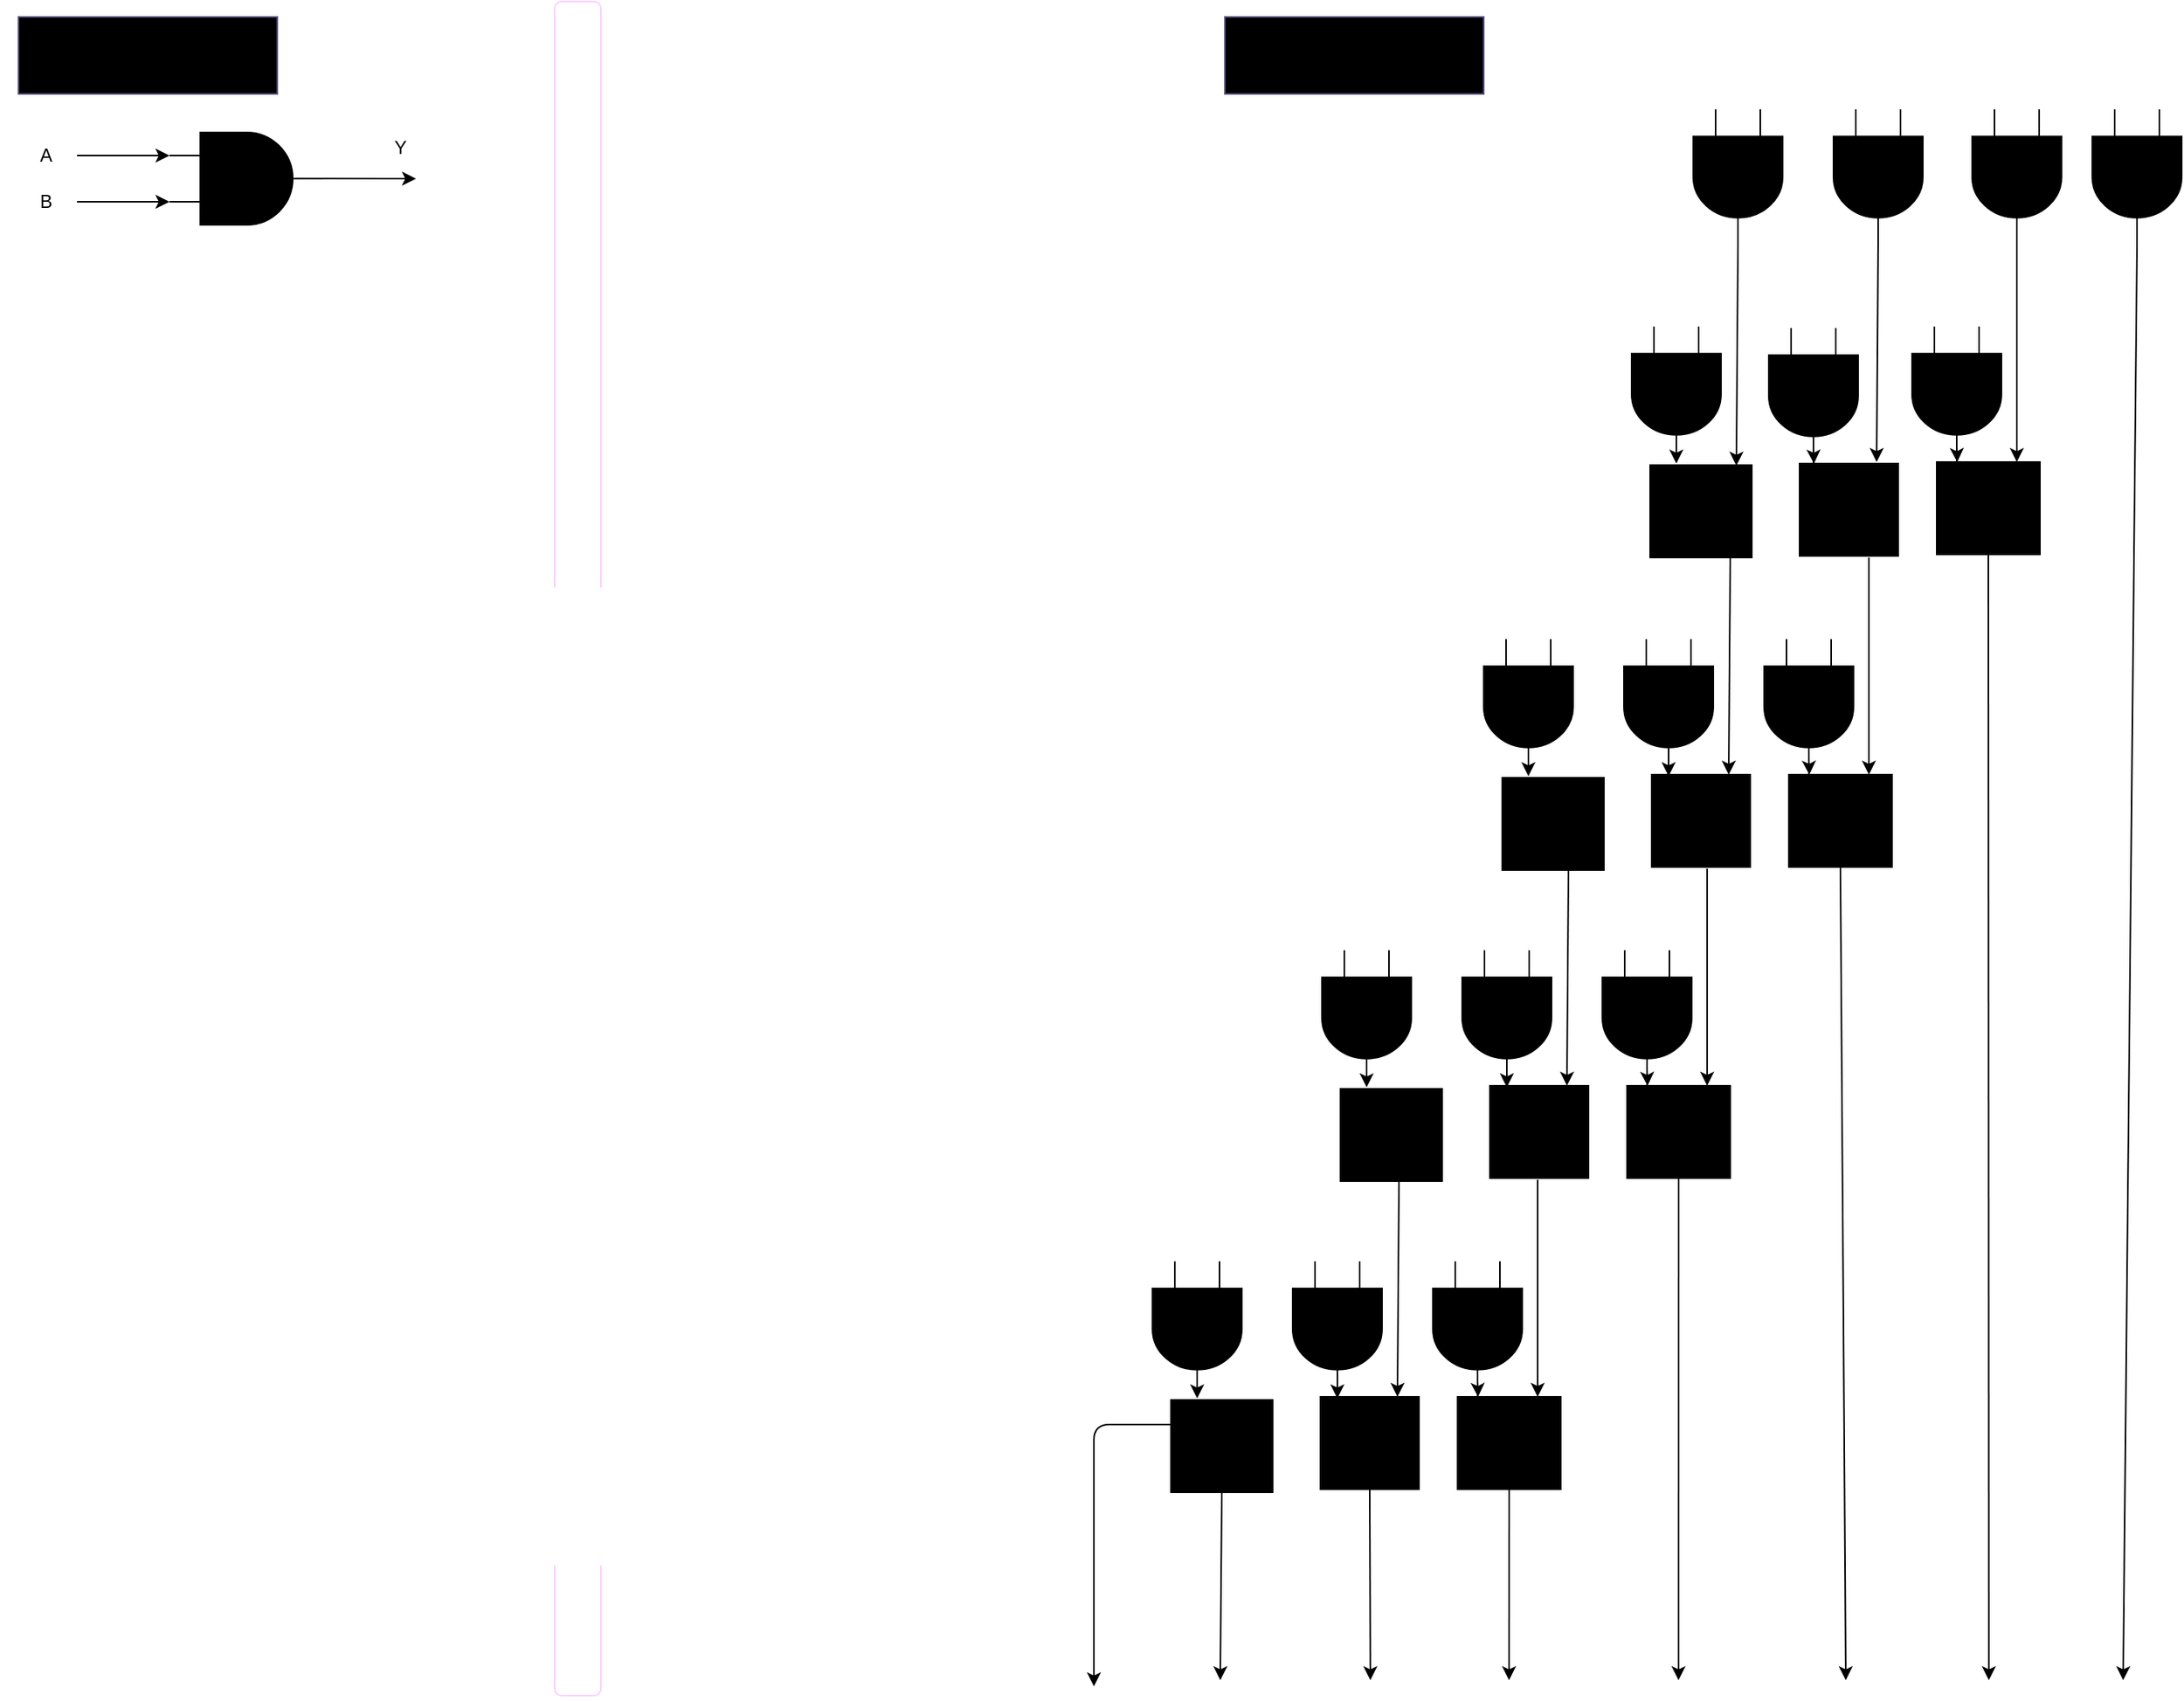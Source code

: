 <mxfile>
    <diagram id="SX6LbWPJMb3i2Qedz9tm" name="Page-1">
        <mxGraphModel dx="4168" dy="1928" grid="1" gridSize="10" guides="1" tooltips="1" connect="1" arrows="1" fold="1" page="1" pageScale="1" pageWidth="850" pageHeight="1100" math="0" shadow="0">
            <root>
                <mxCell id="0"/>
                <mxCell id="1" parent="0"/>
                <mxCell id="5" style="edgeStyle=none;html=1;exitX=0.815;exitY=0.498;exitDx=0;exitDy=0;exitPerimeter=0;endArrow=classic;endFill=1;" parent="1" edge="1">
                    <mxGeometry relative="1" as="geometry">
                        <mxPoint x="-500" y="115" as="targetPoint"/>
                        <mxPoint x="-578.5" y="114.88" as="sourcePoint"/>
                    </mxGeometry>
                </mxCell>
                <mxCell id="6" style="edgeStyle=none;html=1;exitX=1;exitY=0.5;exitDx=0;exitDy=0;exitPerimeter=0;endArrow=classic;endFill=1;" parent="1" edge="1">
                    <mxGeometry relative="1" as="geometry">
                        <mxPoint x="-660" y="100" as="targetPoint"/>
                        <mxPoint x="-720" y="100" as="sourcePoint"/>
                    </mxGeometry>
                </mxCell>
                <mxCell id="7" style="edgeStyle=none;html=1;exitX=1;exitY=0.5;exitDx=0;exitDy=0;exitPerimeter=0;endArrow=classic;endFill=1;" parent="1" edge="1">
                    <mxGeometry relative="1" as="geometry">
                        <mxPoint x="-660" y="130" as="targetPoint"/>
                        <mxPoint x="-720" y="130" as="sourcePoint"/>
                    </mxGeometry>
                </mxCell>
                <mxCell id="8" value="&lt;h1&gt;STEP ONE&lt;/h1&gt;" style="text;html=1;fillColor=#000000;align=center;verticalAlign=middle;whiteSpace=wrap;rounded=0;strokeColor=#56517e;" parent="1" vertex="1">
                    <mxGeometry x="-758" y="10" width="168" height="50" as="geometry"/>
                </mxCell>
                <mxCell id="9" value="B" style="text;html=1;strokeColor=none;fillColor=none;align=center;verticalAlign=middle;whiteSpace=wrap;rounded=0;" parent="1" vertex="1">
                    <mxGeometry x="-770" y="115" width="60" height="30" as="geometry"/>
                </mxCell>
                <mxCell id="10" value="Y" style="text;html=1;strokeColor=none;fillColor=none;align=center;verticalAlign=middle;whiteSpace=wrap;rounded=0;" parent="1" vertex="1">
                    <mxGeometry x="-540" y="80" width="60" height="30" as="geometry"/>
                </mxCell>
                <mxCell id="13" value="A" style="text;html=1;strokeColor=none;fillColor=none;align=center;verticalAlign=middle;whiteSpace=wrap;rounded=0;" parent="1" vertex="1">
                    <mxGeometry x="-770" y="85" width="60" height="30" as="geometry"/>
                </mxCell>
                <mxCell id="93" value="" style="verticalLabelPosition=bottom;shadow=0;dashed=0;align=center;html=1;verticalAlign=top;shape=mxgraph.electrical.logic_gates.logic_gate;operation=and;fillColor=#000000;direction=east;" vertex="1" parent="1">
                    <mxGeometry x="-660" y="85.0" width="100" height="60" as="geometry"/>
                </mxCell>
                <mxCell id="173" value="" style="rounded=1;whiteSpace=wrap;html=1;strokeColor=#FFCCFF;fillColor=#FFFFFF;fontColor=#ffffff;fillStyle=zigzag-line;" vertex="1" parent="1">
                    <mxGeometry x="-410" width="30" height="1100" as="geometry"/>
                </mxCell>
                <mxCell id="21" style="edgeStyle=none;html=1;exitX=1;exitY=0.5;exitDx=0;exitDy=0;exitPerimeter=0;endArrow=classic;endFill=1;" parent="1" edge="1">
                    <mxGeometry relative="1" as="geometry">
                        <mxPoint x="448" y="299" as="targetPoint"/>
                        <mxPoint x="449" y="157" as="sourcePoint"/>
                    </mxGeometry>
                </mxCell>
                <mxCell id="20" style="edgeStyle=none;html=1;exitX=1;exitY=0.5;exitDx=0;exitDy=0;exitPerimeter=0;endArrow=classic;endFill=1;" parent="1" edge="1">
                    <mxGeometry relative="1" as="geometry">
                        <mxPoint x="539" y="299" as="targetPoint"/>
                        <mxPoint x="539" y="158" as="sourcePoint"/>
                    </mxGeometry>
                </mxCell>
                <mxCell id="18" value="" style="verticalLabelPosition=bottom;shadow=0;dashed=0;align=center;html=1;verticalAlign=top;shape=mxgraph.electrical.logic_gates.logic_gate;operation=and;fillColor=#000000;direction=south;container=0;" parent="1" vertex="1">
                    <mxGeometry x="510" y="70" width="58" height="88" as="geometry"/>
                </mxCell>
                <mxCell id="23" value="" style="rounded=0;whiteSpace=wrap;html=1;fillColor=#000000;direction=east;container=0;" parent="1" vertex="1">
                    <mxGeometry x="301" y="301" width="66" height="60" as="geometry"/>
                </mxCell>
                <mxCell id="24" value="" style="rounded=0;whiteSpace=wrap;html=1;fillColor=#000000;direction=east;container=0;" parent="1" vertex="1">
                    <mxGeometry x="398" y="300" width="64" height="60" as="geometry"/>
                </mxCell>
                <mxCell id="160" style="edgeStyle=none;html=1;exitX=0.5;exitY=1;exitDx=0;exitDy=0;entryX=0.5;entryY=1;entryDx=0;entryDy=0;" edge="1" parent="1" source="25">
                    <mxGeometry relative="1" as="geometry">
                        <mxPoint x="520.857" y="1090" as="targetPoint"/>
                    </mxGeometry>
                </mxCell>
                <mxCell id="25" value="" style="rounded=0;whiteSpace=wrap;html=1;fillColor=#000000;direction=east;container=0;" parent="1" vertex="1">
                    <mxGeometry x="487" y="299" width="67" height="60" as="geometry"/>
                </mxCell>
                <mxCell id="92" value="" style="endArrow=classic;html=1;exitX=0;exitY=0.352;exitDx=0;exitDy=0;exitPerimeter=0;" edge="1" parent="1">
                    <mxGeometry width="50" height="50" relative="1" as="geometry">
                        <mxPoint x="-10" y="924.02" as="sourcePoint"/>
                        <mxPoint x="-60" y="1094" as="targetPoint"/>
                        <Array as="points">
                            <mxPoint x="-60" y="924"/>
                        </Array>
                    </mxGeometry>
                </mxCell>
                <mxCell id="159" style="edgeStyle=none;html=1;exitX=1;exitY=0.5;exitDx=0;exitDy=0;exitPerimeter=0;entryX=1;entryY=0.5;entryDx=0;entryDy=0;entryPerimeter=0;" edge="1" parent="1" source="94">
                    <mxGeometry relative="1" as="geometry">
                        <mxPoint x="608" y="1090" as="targetPoint"/>
                    </mxGeometry>
                </mxCell>
                <mxCell id="94" value="" style="verticalLabelPosition=bottom;shadow=0;dashed=0;align=center;html=1;verticalAlign=top;shape=mxgraph.electrical.logic_gates.logic_gate;operation=and;fillColor=#000000;direction=south;container=0;" vertex="1" parent="1">
                    <mxGeometry x="588" y="70" width="58" height="88" as="geometry"/>
                </mxCell>
                <mxCell id="95" value="" style="verticalLabelPosition=bottom;shadow=0;dashed=0;align=center;html=1;verticalAlign=top;shape=mxgraph.electrical.logic_gates.logic_gate;operation=and;fillColor=#000000;direction=south;container=0;" vertex="1" parent="1">
                    <mxGeometry x="420" y="70" width="58" height="88" as="geometry"/>
                </mxCell>
                <mxCell id="110" style="edgeStyle=none;html=1;exitX=1;exitY=0.5;exitDx=0;exitDy=0;exitPerimeter=0;entryX=0.848;entryY=0.006;entryDx=0;entryDy=0;entryPerimeter=0;" edge="1" parent="1" source="96" target="23">
                    <mxGeometry relative="1" as="geometry"/>
                </mxCell>
                <mxCell id="96" value="" style="verticalLabelPosition=bottom;shadow=0;dashed=0;align=center;html=1;verticalAlign=top;shape=mxgraph.electrical.logic_gates.logic_gate;operation=and;fillColor=#000000;direction=south;container=0;" vertex="1" parent="1">
                    <mxGeometry x="329" y="70" width="58" height="88" as="geometry"/>
                </mxCell>
                <mxCell id="101" style="edgeStyle=none;html=1;exitX=1;exitY=0.5;exitDx=0;exitDy=0;exitPerimeter=0;" edge="1" parent="1">
                    <mxGeometry relative="1" as="geometry">
                        <mxPoint x="500.333" y="299" as="targetPoint"/>
                        <mxPoint x="500" y="288" as="sourcePoint"/>
                    </mxGeometry>
                </mxCell>
                <mxCell id="97" value="" style="verticalLabelPosition=bottom;shadow=0;dashed=0;align=center;html=1;verticalAlign=top;shape=mxgraph.electrical.logic_gates.logic_gate;operation=and;fillColor=#000000;direction=south;container=0;" vertex="1" parent="1">
                    <mxGeometry x="471" y="211" width="58" height="88" as="geometry"/>
                </mxCell>
                <mxCell id="104" style="edgeStyle=none;html=1;exitX=1;exitY=0.5;exitDx=0;exitDy=0;exitPerimeter=0;entryX=1;entryY=0.5;entryDx=0;entryDy=0;entryPerimeter=0;" edge="1" parent="1" source="99">
                    <mxGeometry relative="1" as="geometry">
                        <mxPoint x="318" y="300" as="targetPoint"/>
                    </mxGeometry>
                </mxCell>
                <mxCell id="99" value="" style="verticalLabelPosition=bottom;shadow=0;dashed=0;align=center;html=1;verticalAlign=top;shape=mxgraph.electrical.logic_gates.logic_gate;operation=and;fillColor=#000000;direction=south;container=0;" vertex="1" parent="1">
                    <mxGeometry x="289" y="211" width="58" height="88" as="geometry"/>
                </mxCell>
                <mxCell id="123" style="edgeStyle=none;html=1;exitX=1;exitY=0.5;exitDx=0;exitDy=0;exitPerimeter=0;endArrow=classic;endFill=1;" edge="1" parent="1">
                    <mxGeometry relative="1" as="geometry">
                        <mxPoint x="352" y="502" as="targetPoint"/>
                        <mxPoint x="353" y="360" as="sourcePoint"/>
                    </mxGeometry>
                </mxCell>
                <mxCell id="124" style="edgeStyle=none;html=1;exitX=1;exitY=0.5;exitDx=0;exitDy=0;exitPerimeter=0;endArrow=classic;endFill=1;" edge="1" parent="1">
                    <mxGeometry relative="1" as="geometry">
                        <mxPoint x="443" y="502" as="targetPoint"/>
                        <mxPoint x="443" y="361" as="sourcePoint"/>
                    </mxGeometry>
                </mxCell>
                <mxCell id="125" value="" style="rounded=0;whiteSpace=wrap;html=1;fillColor=#000000;direction=east;container=0;" vertex="1" parent="1">
                    <mxGeometry x="205" y="504" width="66" height="60" as="geometry"/>
                </mxCell>
                <mxCell id="126" value="" style="rounded=0;whiteSpace=wrap;html=1;fillColor=#000000;direction=east;container=0;" vertex="1" parent="1">
                    <mxGeometry x="302" y="502" width="64" height="60" as="geometry"/>
                </mxCell>
                <mxCell id="161" style="edgeStyle=none;html=1;exitX=0.5;exitY=1;exitDx=0;exitDy=0;entryX=0.5;entryY=1;entryDx=0;entryDy=0;" edge="1" parent="1" source="127">
                    <mxGeometry relative="1" as="geometry">
                        <mxPoint x="428.0" y="1090" as="targetPoint"/>
                    </mxGeometry>
                </mxCell>
                <mxCell id="127" value="" style="rounded=0;whiteSpace=wrap;html=1;fillColor=#000000;direction=east;container=0;" vertex="1" parent="1">
                    <mxGeometry x="391" y="502" width="67" height="60" as="geometry"/>
                </mxCell>
                <mxCell id="129" style="edgeStyle=none;html=1;exitX=1;exitY=0.5;exitDx=0;exitDy=0;exitPerimeter=0;" edge="1" parent="1">
                    <mxGeometry relative="1" as="geometry">
                        <mxPoint x="404.333" y="502" as="targetPoint"/>
                        <mxPoint x="404" y="491" as="sourcePoint"/>
                    </mxGeometry>
                </mxCell>
                <mxCell id="130" value="" style="verticalLabelPosition=bottom;shadow=0;dashed=0;align=center;html=1;verticalAlign=top;shape=mxgraph.electrical.logic_gates.logic_gate;operation=and;fillColor=#000000;direction=south;container=0;" vertex="1" parent="1">
                    <mxGeometry x="375" y="414" width="58" height="88" as="geometry"/>
                </mxCell>
                <mxCell id="131" style="edgeStyle=none;html=1;exitX=1;exitY=0.5;exitDx=0;exitDy=0;exitPerimeter=0;entryX=1;entryY=0.5;entryDx=0;entryDy=0;entryPerimeter=0;" edge="1" parent="1" source="132">
                    <mxGeometry relative="1" as="geometry">
                        <mxPoint x="222" y="503" as="targetPoint"/>
                    </mxGeometry>
                </mxCell>
                <mxCell id="132" value="" style="verticalLabelPosition=bottom;shadow=0;dashed=0;align=center;html=1;verticalAlign=top;shape=mxgraph.electrical.logic_gates.logic_gate;operation=and;fillColor=#000000;direction=south;container=0;" vertex="1" parent="1">
                    <mxGeometry x="193" y="414" width="58" height="88" as="geometry"/>
                </mxCell>
                <mxCell id="133" style="edgeStyle=none;html=1;exitX=1;exitY=0.5;exitDx=0;exitDy=0;exitPerimeter=0;entryX=1;entryY=0.5;entryDx=0;entryDy=0;entryPerimeter=0;" edge="1" parent="1" source="134">
                    <mxGeometry relative="1" as="geometry">
                        <mxPoint x="313" y="503" as="targetPoint"/>
                    </mxGeometry>
                </mxCell>
                <mxCell id="134" value="" style="verticalLabelPosition=bottom;shadow=0;dashed=0;align=center;html=1;verticalAlign=top;shape=mxgraph.electrical.logic_gates.logic_gate;operation=and;fillColor=#000000;direction=south;container=0;" vertex="1" parent="1">
                    <mxGeometry x="284" y="414" width="58" height="88" as="geometry"/>
                </mxCell>
                <mxCell id="135" style="edgeStyle=none;html=1;exitX=1;exitY=0.5;exitDx=0;exitDy=0;exitPerimeter=0;endArrow=classic;endFill=1;" edge="1" parent="1">
                    <mxGeometry relative="1" as="geometry">
                        <mxPoint x="247" y="704" as="targetPoint"/>
                        <mxPoint x="248" y="562" as="sourcePoint"/>
                    </mxGeometry>
                </mxCell>
                <mxCell id="136" style="edgeStyle=none;html=1;exitX=1;exitY=0.5;exitDx=0;exitDy=0;exitPerimeter=0;endArrow=classic;endFill=1;" edge="1" parent="1">
                    <mxGeometry relative="1" as="geometry">
                        <mxPoint x="338" y="704" as="targetPoint"/>
                        <mxPoint x="338" y="563" as="sourcePoint"/>
                    </mxGeometry>
                </mxCell>
                <mxCell id="137" value="" style="rounded=0;whiteSpace=wrap;html=1;fillColor=#000000;direction=east;container=0;" vertex="1" parent="1">
                    <mxGeometry x="100" y="706" width="66" height="60" as="geometry"/>
                </mxCell>
                <mxCell id="138" value="" style="rounded=0;whiteSpace=wrap;html=1;fillColor=#000000;direction=east;container=0;" vertex="1" parent="1">
                    <mxGeometry x="197" y="704" width="64" height="60" as="geometry"/>
                </mxCell>
                <mxCell id="162" style="edgeStyle=none;html=1;exitX=0.5;exitY=1;exitDx=0;exitDy=0;entryX=0.5;entryY=1;entryDx=0;entryDy=0;" edge="1" parent="1" source="139">
                    <mxGeometry relative="1" as="geometry">
                        <mxPoint x="319.429" y="1090" as="targetPoint"/>
                    </mxGeometry>
                </mxCell>
                <mxCell id="139" value="" style="rounded=0;whiteSpace=wrap;html=1;fillColor=#000000;direction=east;container=0;" vertex="1" parent="1">
                    <mxGeometry x="286" y="704" width="67" height="60" as="geometry"/>
                </mxCell>
                <mxCell id="141" style="edgeStyle=none;html=1;exitX=1;exitY=0.5;exitDx=0;exitDy=0;exitPerimeter=0;" edge="1" parent="1">
                    <mxGeometry relative="1" as="geometry">
                        <mxPoint x="299.333" y="704" as="targetPoint"/>
                        <mxPoint x="299" y="693" as="sourcePoint"/>
                    </mxGeometry>
                </mxCell>
                <mxCell id="142" value="" style="verticalLabelPosition=bottom;shadow=0;dashed=0;align=center;html=1;verticalAlign=top;shape=mxgraph.electrical.logic_gates.logic_gate;operation=and;fillColor=#000000;direction=south;container=0;" vertex="1" parent="1">
                    <mxGeometry x="270" y="616" width="58" height="88" as="geometry"/>
                </mxCell>
                <mxCell id="143" style="edgeStyle=none;html=1;exitX=1;exitY=0.5;exitDx=0;exitDy=0;exitPerimeter=0;entryX=1;entryY=0.5;entryDx=0;entryDy=0;entryPerimeter=0;" edge="1" parent="1" source="144">
                    <mxGeometry relative="1" as="geometry">
                        <mxPoint x="117" y="705" as="targetPoint"/>
                    </mxGeometry>
                </mxCell>
                <mxCell id="144" value="" style="verticalLabelPosition=bottom;shadow=0;dashed=0;align=center;html=1;verticalAlign=top;shape=mxgraph.electrical.logic_gates.logic_gate;operation=and;fillColor=#000000;direction=south;container=0;" vertex="1" parent="1">
                    <mxGeometry x="88" y="616" width="58" height="88" as="geometry"/>
                </mxCell>
                <mxCell id="145" style="edgeStyle=none;html=1;exitX=1;exitY=0.5;exitDx=0;exitDy=0;exitPerimeter=0;entryX=1;entryY=0.5;entryDx=0;entryDy=0;entryPerimeter=0;" edge="1" parent="1" source="146">
                    <mxGeometry relative="1" as="geometry">
                        <mxPoint x="208" y="705" as="targetPoint"/>
                    </mxGeometry>
                </mxCell>
                <mxCell id="146" value="" style="verticalLabelPosition=bottom;shadow=0;dashed=0;align=center;html=1;verticalAlign=top;shape=mxgraph.electrical.logic_gates.logic_gate;operation=and;fillColor=#000000;direction=south;container=0;" vertex="1" parent="1">
                    <mxGeometry x="179" y="616" width="58" height="88" as="geometry"/>
                </mxCell>
                <mxCell id="147" style="edgeStyle=none;html=1;exitX=1;exitY=0.5;exitDx=0;exitDy=0;exitPerimeter=0;endArrow=classic;endFill=1;" edge="1" parent="1">
                    <mxGeometry relative="1" as="geometry">
                        <mxPoint x="137" y="906" as="targetPoint"/>
                        <mxPoint x="138" y="764" as="sourcePoint"/>
                    </mxGeometry>
                </mxCell>
                <mxCell id="148" style="edgeStyle=none;html=1;exitX=1;exitY=0.5;exitDx=0;exitDy=0;exitPerimeter=0;endArrow=classic;endFill=1;" edge="1" parent="1">
                    <mxGeometry relative="1" as="geometry">
                        <mxPoint x="228" y="906" as="targetPoint"/>
                        <mxPoint x="228" y="765" as="sourcePoint"/>
                    </mxGeometry>
                </mxCell>
                <mxCell id="166" style="edgeStyle=none;html=1;exitX=0.5;exitY=1;exitDx=0;exitDy=0;entryX=0.5;entryY=1;entryDx=0;entryDy=0;" edge="1" parent="1" source="149">
                    <mxGeometry relative="1" as="geometry">
                        <mxPoint x="22" y="1090" as="targetPoint"/>
                    </mxGeometry>
                </mxCell>
                <mxCell id="149" value="" style="rounded=0;whiteSpace=wrap;html=1;fillColor=#000000;direction=east;container=0;" vertex="1" parent="1">
                    <mxGeometry x="-10" y="908" width="66" height="60" as="geometry"/>
                </mxCell>
                <mxCell id="165" style="edgeStyle=none;html=1;exitX=0.5;exitY=1;exitDx=0;exitDy=0;entryX=0.5;entryY=1;entryDx=0;entryDy=0;" edge="1" parent="1" source="150">
                    <mxGeometry relative="1" as="geometry">
                        <mxPoint x="119.429" y="1090" as="targetPoint"/>
                    </mxGeometry>
                </mxCell>
                <mxCell id="150" value="" style="rounded=0;whiteSpace=wrap;html=1;fillColor=#000000;direction=east;container=0;" vertex="1" parent="1">
                    <mxGeometry x="87" y="906" width="64" height="60" as="geometry"/>
                </mxCell>
                <mxCell id="163" style="edgeStyle=none;html=1;exitX=0.5;exitY=1;exitDx=0;exitDy=0;entryX=0.5;entryY=1;entryDx=0;entryDy=0;" edge="1" parent="1" source="151">
                    <mxGeometry relative="1" as="geometry">
                        <mxPoint x="209.429" y="1090" as="targetPoint"/>
                    </mxGeometry>
                </mxCell>
                <mxCell id="151" value="" style="rounded=0;whiteSpace=wrap;html=1;fillColor=#000000;direction=east;container=0;" vertex="1" parent="1">
                    <mxGeometry x="176" y="906" width="67" height="60" as="geometry"/>
                </mxCell>
                <mxCell id="153" style="edgeStyle=none;html=1;exitX=1;exitY=0.5;exitDx=0;exitDy=0;exitPerimeter=0;" edge="1" parent="1">
                    <mxGeometry relative="1" as="geometry">
                        <mxPoint x="189.333" y="906" as="targetPoint"/>
                        <mxPoint x="189" y="895" as="sourcePoint"/>
                    </mxGeometry>
                </mxCell>
                <mxCell id="154" value="" style="verticalLabelPosition=bottom;shadow=0;dashed=0;align=center;html=1;verticalAlign=top;shape=mxgraph.electrical.logic_gates.logic_gate;operation=and;fillColor=#000000;direction=south;container=0;" vertex="1" parent="1">
                    <mxGeometry x="160" y="818" width="58" height="88" as="geometry"/>
                </mxCell>
                <mxCell id="155" style="edgeStyle=none;html=1;exitX=1;exitY=0.5;exitDx=0;exitDy=0;exitPerimeter=0;entryX=1;entryY=0.5;entryDx=0;entryDy=0;entryPerimeter=0;" edge="1" parent="1" source="156">
                    <mxGeometry relative="1" as="geometry">
                        <mxPoint x="7" y="907" as="targetPoint"/>
                    </mxGeometry>
                </mxCell>
                <mxCell id="156" value="" style="verticalLabelPosition=bottom;shadow=0;dashed=0;align=center;html=1;verticalAlign=top;shape=mxgraph.electrical.logic_gates.logic_gate;operation=and;fillColor=#000000;direction=south;container=0;" vertex="1" parent="1">
                    <mxGeometry x="-22" y="818" width="58" height="88" as="geometry"/>
                </mxCell>
                <mxCell id="157" style="edgeStyle=none;html=1;exitX=1;exitY=0.5;exitDx=0;exitDy=0;exitPerimeter=0;entryX=1;entryY=0.5;entryDx=0;entryDy=0;entryPerimeter=0;" edge="1" parent="1" source="158">
                    <mxGeometry relative="1" as="geometry">
                        <mxPoint x="98" y="907" as="targetPoint"/>
                    </mxGeometry>
                </mxCell>
                <mxCell id="158" value="" style="verticalLabelPosition=bottom;shadow=0;dashed=0;align=center;html=1;verticalAlign=top;shape=mxgraph.electrical.logic_gates.logic_gate;operation=and;fillColor=#000000;direction=south;container=0;" vertex="1" parent="1">
                    <mxGeometry x="69" y="818" width="58" height="88" as="geometry"/>
                </mxCell>
                <mxCell id="170" style="edgeStyle=none;html=1;exitX=1;exitY=0.5;exitDx=0;exitDy=0;exitPerimeter=0;" edge="1" parent="1">
                    <mxGeometry relative="1" as="geometry">
                        <mxPoint x="407.333" y="300" as="targetPoint"/>
                        <mxPoint x="407" y="289" as="sourcePoint"/>
                    </mxGeometry>
                </mxCell>
                <mxCell id="171" value="" style="verticalLabelPosition=bottom;shadow=0;dashed=0;align=center;html=1;verticalAlign=top;shape=mxgraph.electrical.logic_gates.logic_gate;operation=and;fillColor=#000000;direction=south;container=0;" vertex="1" parent="1">
                    <mxGeometry x="378" y="212" width="58" height="88" as="geometry"/>
                </mxCell>
                <mxCell id="172" value="&lt;h1&gt;STEP TWO&lt;/h1&gt;" style="text;html=1;fillColor=#000000;align=center;verticalAlign=middle;whiteSpace=wrap;rounded=0;strokeColor=#56517e;direction=east;container=0;" vertex="1" parent="1">
                    <mxGeometry x="25" y="10" width="168" height="50" as="geometry"/>
                </mxCell>
            </root>
        </mxGraphModel>
    </diagram>
</mxfile>